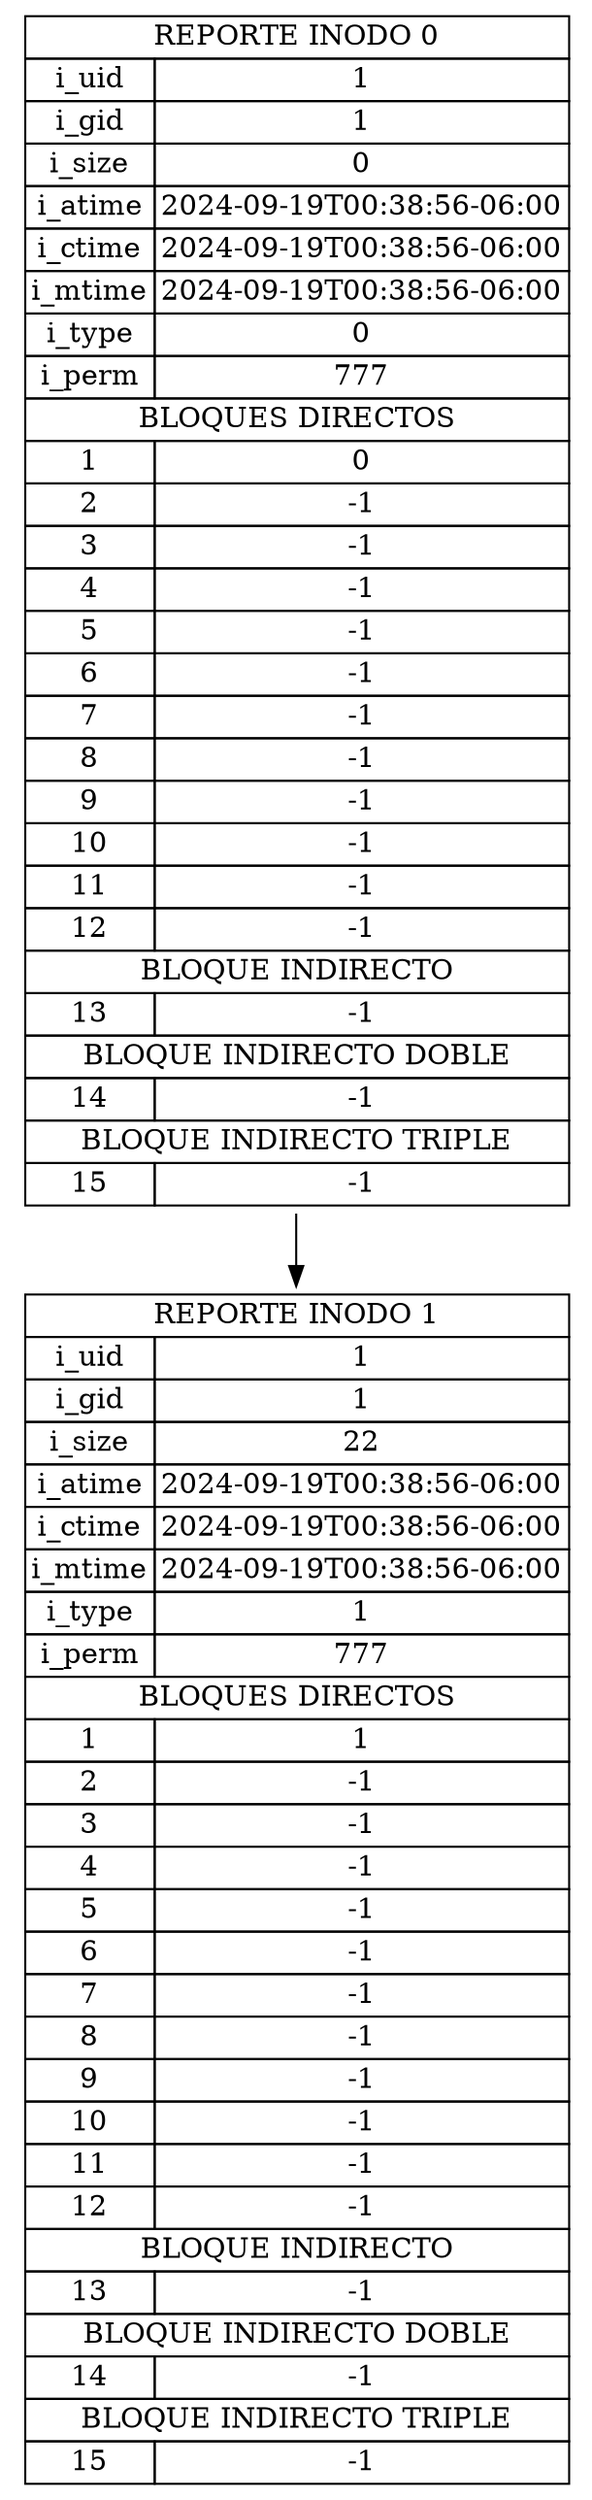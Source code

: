 digraph G {
        node [shape=plaintext]
    inode0 [label=<
            <table border="0" cellborder="1" cellspacing="0">
                <tr><td colspan="2"> REPORTE INODO 0 </td></tr>
                <tr><td>i_uid</td><td>1</td></tr>
                <tr><td>i_gid</td><td>1</td></tr>
                <tr><td>i_size</td><td>0</td></tr>
                <tr><td>i_atime</td><td>2024-09-19T00:38:56-06:00</td></tr>
                <tr><td>i_ctime</td><td>2024-09-19T00:38:56-06:00</td></tr>
                <tr><td>i_mtime</td><td>2024-09-19T00:38:56-06:00</td></tr>
                <tr><td>i_type</td><td>0</td></tr>
                <tr><td>i_perm</td><td>777</td></tr>
                <tr><td colspan="2">BLOQUES DIRECTOS</td></tr>
            <tr><td>1</td><td>0</td></tr><tr><td>2</td><td>-1</td></tr><tr><td>3</td><td>-1</td></tr><tr><td>4</td><td>-1</td></tr><tr><td>5</td><td>-1</td></tr><tr><td>6</td><td>-1</td></tr><tr><td>7</td><td>-1</td></tr><tr><td>8</td><td>-1</td></tr><tr><td>9</td><td>-1</td></tr><tr><td>10</td><td>-1</td></tr><tr><td>11</td><td>-1</td></tr><tr><td>12</td><td>-1</td></tr>
                <tr><td colspan="2">BLOQUE INDIRECTO</td></tr>
                <tr><td>13</td><td>-1</td></tr>
                <tr><td colspan="2">BLOQUE INDIRECTO DOBLE</td></tr>
                <tr><td>14</td><td>-1</td></tr>
                <tr><td colspan="2">BLOQUE INDIRECTO TRIPLE</td></tr>
                <tr><td>15</td><td>-1</td></tr>
            </table>>];
        inode0 -> inode1;
inode1 [label=<
            <table border="0" cellborder="1" cellspacing="0">
                <tr><td colspan="2"> REPORTE INODO 1 </td></tr>
                <tr><td>i_uid</td><td>1</td></tr>
                <tr><td>i_gid</td><td>1</td></tr>
                <tr><td>i_size</td><td>22</td></tr>
                <tr><td>i_atime</td><td>2024-09-19T00:38:56-06:00</td></tr>
                <tr><td>i_ctime</td><td>2024-09-19T00:38:56-06:00</td></tr>
                <tr><td>i_mtime</td><td>2024-09-19T00:38:56-06:00</td></tr>
                <tr><td>i_type</td><td>1</td></tr>
                <tr><td>i_perm</td><td>777</td></tr>
                <tr><td colspan="2">BLOQUES DIRECTOS</td></tr>
            <tr><td>1</td><td>1</td></tr><tr><td>2</td><td>-1</td></tr><tr><td>3</td><td>-1</td></tr><tr><td>4</td><td>-1</td></tr><tr><td>5</td><td>-1</td></tr><tr><td>6</td><td>-1</td></tr><tr><td>7</td><td>-1</td></tr><tr><td>8</td><td>-1</td></tr><tr><td>9</td><td>-1</td></tr><tr><td>10</td><td>-1</td></tr><tr><td>11</td><td>-1</td></tr><tr><td>12</td><td>-1</td></tr>
                <tr><td colspan="2">BLOQUE INDIRECTO</td></tr>
                <tr><td>13</td><td>-1</td></tr>
                <tr><td colspan="2">BLOQUE INDIRECTO DOBLE</td></tr>
                <tr><td>14</td><td>-1</td></tr>
                <tr><td colspan="2">BLOQUE INDIRECTO TRIPLE</td></tr>
                <tr><td>15</td><td>-1</td></tr>
            </table>>];
        }